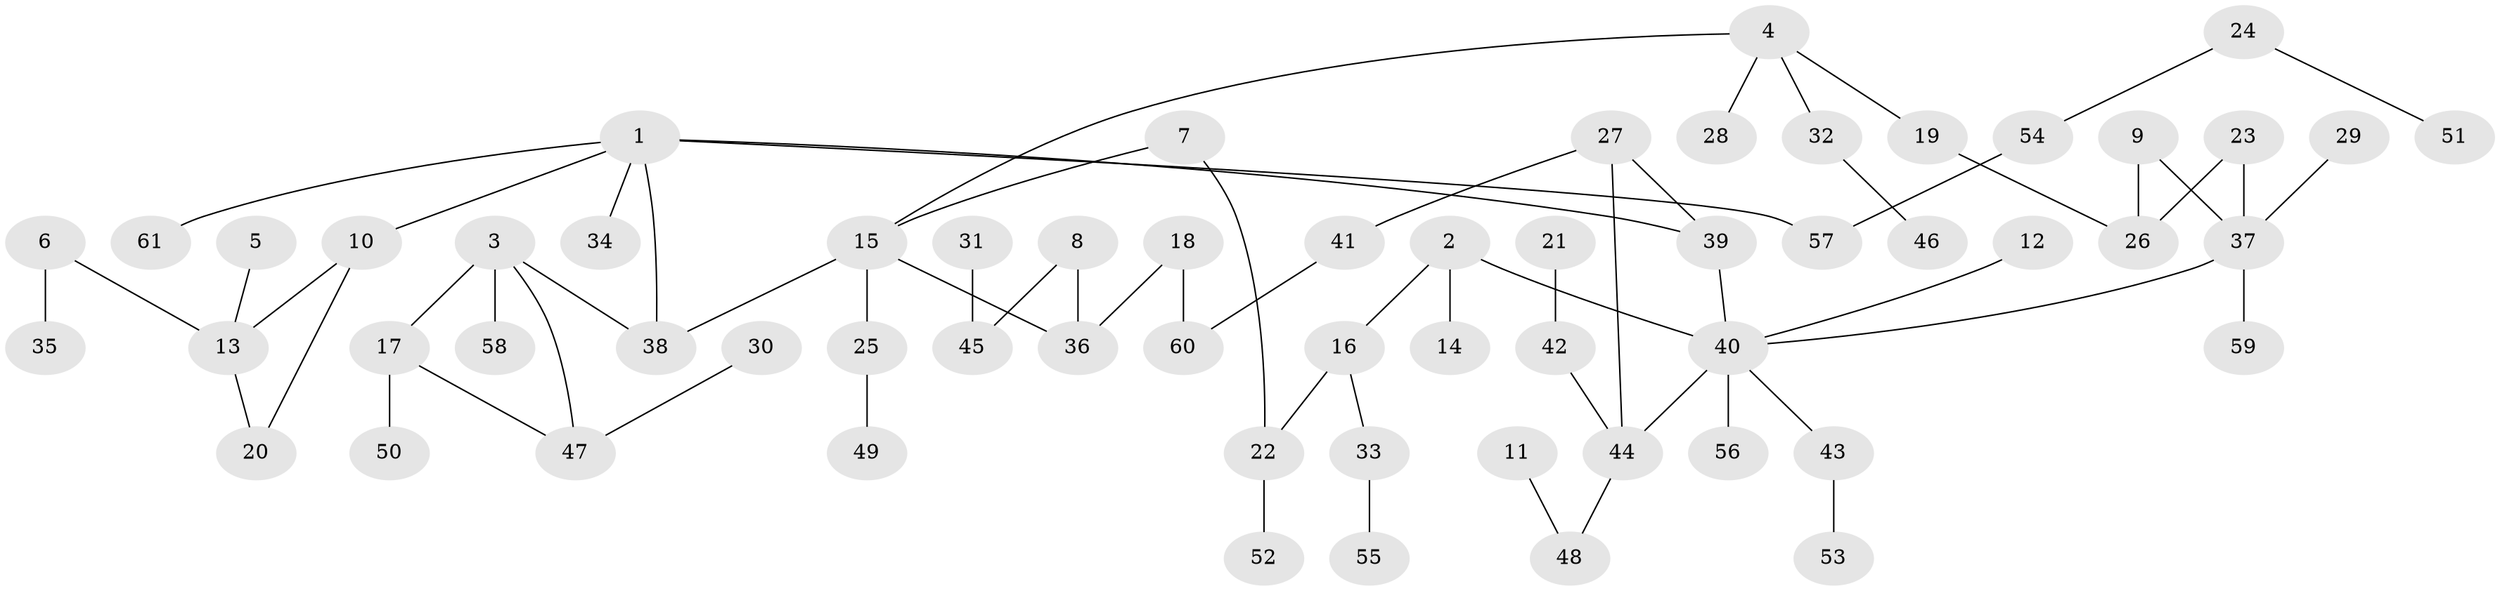 // original degree distribution, {4: 0.08196721311475409, 6: 0.01639344262295082, 8: 0.00819672131147541, 3: 0.13934426229508196, 2: 0.3360655737704918, 5: 0.02459016393442623, 1: 0.39344262295081966}
// Generated by graph-tools (version 1.1) at 2025/01/03/09/25 03:01:03]
// undirected, 61 vertices, 67 edges
graph export_dot {
graph [start="1"]
  node [color=gray90,style=filled];
  1;
  2;
  3;
  4;
  5;
  6;
  7;
  8;
  9;
  10;
  11;
  12;
  13;
  14;
  15;
  16;
  17;
  18;
  19;
  20;
  21;
  22;
  23;
  24;
  25;
  26;
  27;
  28;
  29;
  30;
  31;
  32;
  33;
  34;
  35;
  36;
  37;
  38;
  39;
  40;
  41;
  42;
  43;
  44;
  45;
  46;
  47;
  48;
  49;
  50;
  51;
  52;
  53;
  54;
  55;
  56;
  57;
  58;
  59;
  60;
  61;
  1 -- 10 [weight=1.0];
  1 -- 34 [weight=1.0];
  1 -- 38 [weight=1.0];
  1 -- 39 [weight=1.0];
  1 -- 57 [weight=1.0];
  1 -- 61 [weight=1.0];
  2 -- 14 [weight=1.0];
  2 -- 16 [weight=1.0];
  2 -- 40 [weight=1.0];
  3 -- 17 [weight=1.0];
  3 -- 38 [weight=1.0];
  3 -- 47 [weight=1.0];
  3 -- 58 [weight=1.0];
  4 -- 15 [weight=1.0];
  4 -- 19 [weight=1.0];
  4 -- 28 [weight=1.0];
  4 -- 32 [weight=1.0];
  5 -- 13 [weight=1.0];
  6 -- 13 [weight=1.0];
  6 -- 35 [weight=1.0];
  7 -- 15 [weight=1.0];
  7 -- 22 [weight=1.0];
  8 -- 36 [weight=1.0];
  8 -- 45 [weight=1.0];
  9 -- 26 [weight=1.0];
  9 -- 37 [weight=1.0];
  10 -- 13 [weight=1.0];
  10 -- 20 [weight=1.0];
  11 -- 48 [weight=1.0];
  12 -- 40 [weight=1.0];
  13 -- 20 [weight=1.0];
  15 -- 25 [weight=1.0];
  15 -- 36 [weight=1.0];
  15 -- 38 [weight=1.0];
  16 -- 22 [weight=1.0];
  16 -- 33 [weight=1.0];
  17 -- 47 [weight=1.0];
  17 -- 50 [weight=1.0];
  18 -- 36 [weight=1.0];
  18 -- 60 [weight=1.0];
  19 -- 26 [weight=1.0];
  21 -- 42 [weight=1.0];
  22 -- 52 [weight=1.0];
  23 -- 26 [weight=1.0];
  23 -- 37 [weight=1.0];
  24 -- 51 [weight=1.0];
  24 -- 54 [weight=1.0];
  25 -- 49 [weight=1.0];
  27 -- 39 [weight=1.0];
  27 -- 41 [weight=1.0];
  27 -- 44 [weight=1.0];
  29 -- 37 [weight=1.0];
  30 -- 47 [weight=1.0];
  31 -- 45 [weight=1.0];
  32 -- 46 [weight=1.0];
  33 -- 55 [weight=1.0];
  37 -- 40 [weight=1.0];
  37 -- 59 [weight=1.0];
  39 -- 40 [weight=1.0];
  40 -- 43 [weight=1.0];
  40 -- 44 [weight=1.0];
  40 -- 56 [weight=1.0];
  41 -- 60 [weight=1.0];
  42 -- 44 [weight=1.0];
  43 -- 53 [weight=1.0];
  44 -- 48 [weight=1.0];
  54 -- 57 [weight=1.0];
}
